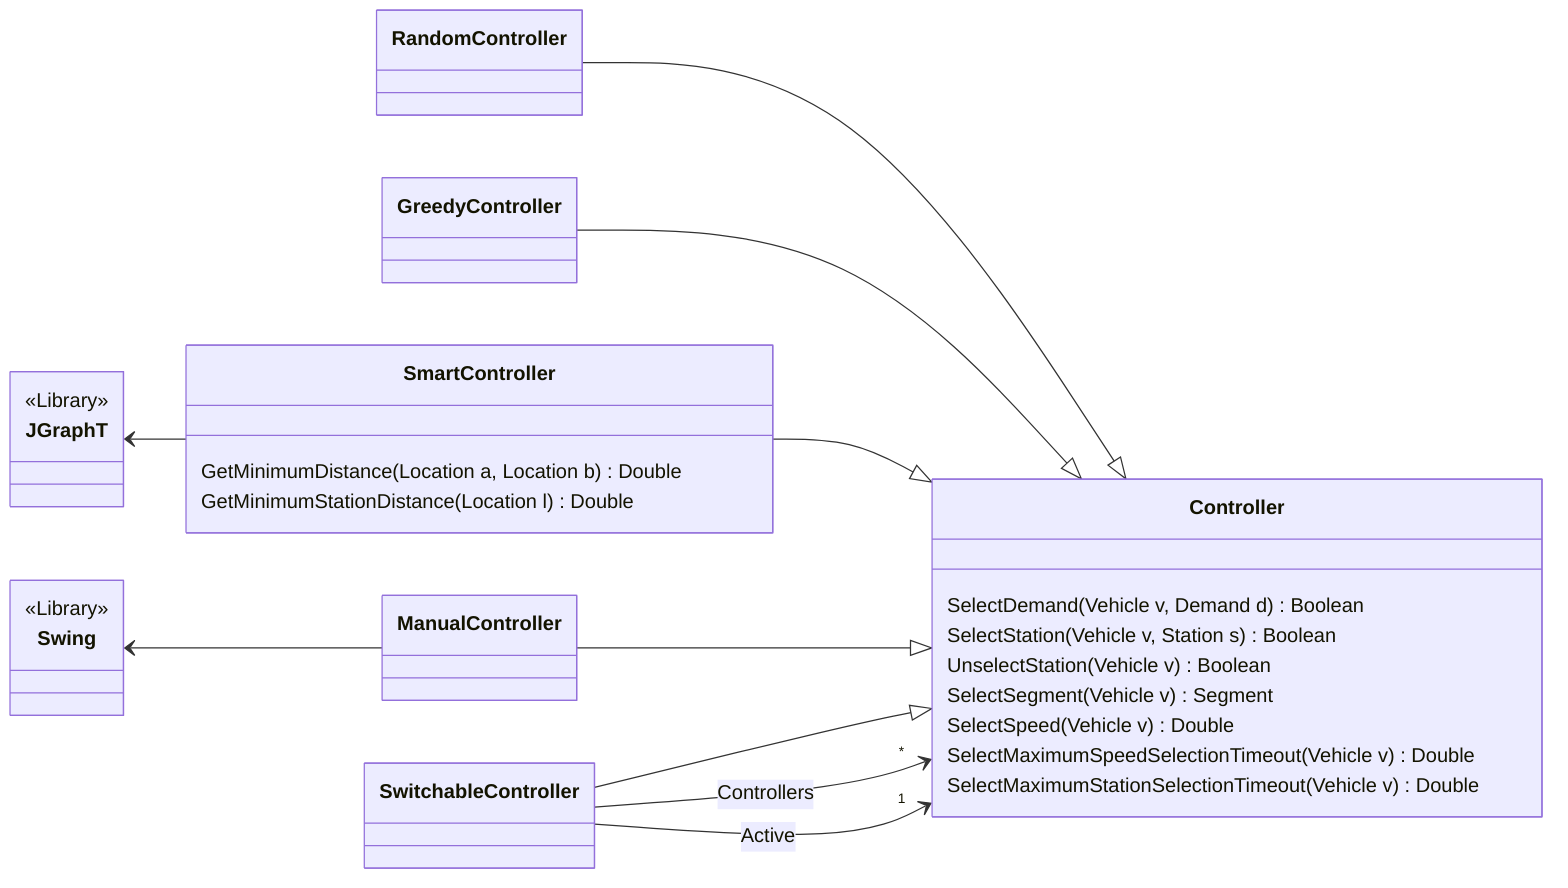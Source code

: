 classDiagram
    direction LR

    class Controller {
        SelectDemand(Vehicle v, Demand d) Boolean
        SelectStation(Vehicle v, Station s) Boolean
        UnselectStation(Vehicle v) Boolean
        SelectSegment(Vehicle v) Segment
        SelectSpeed(Vehicle v) Double
        SelectMaximumSpeedSelectionTimeout(Vehicle v) Double
        SelectMaximumStationSelectionTimeout(Vehicle v) Double
    }
    class RandomController {

    }
    class GreedyController {

    }
    class SmartController {
        GetMinimumDistance(Location a, Location b) Double
        GetMinimumStationDistance(Location l) Double
    }
    class ManualController {

    }
    class JGraphT {
        
    }
    class Swing {
        
    }

    <<Library>> JGraphT
    <<Library>> Swing

    RandomController --|> Controller
    GreedyController --|> Controller
    SmartController --|> Controller
    ManualController --|> Controller
    
    SwitchableController --|> Controller
    SwitchableController --> "*" Controller:Controllers
    SwitchableController --> "1" Controller:Active

    JGraphT <-- SmartController
    Swing <-- ManualController